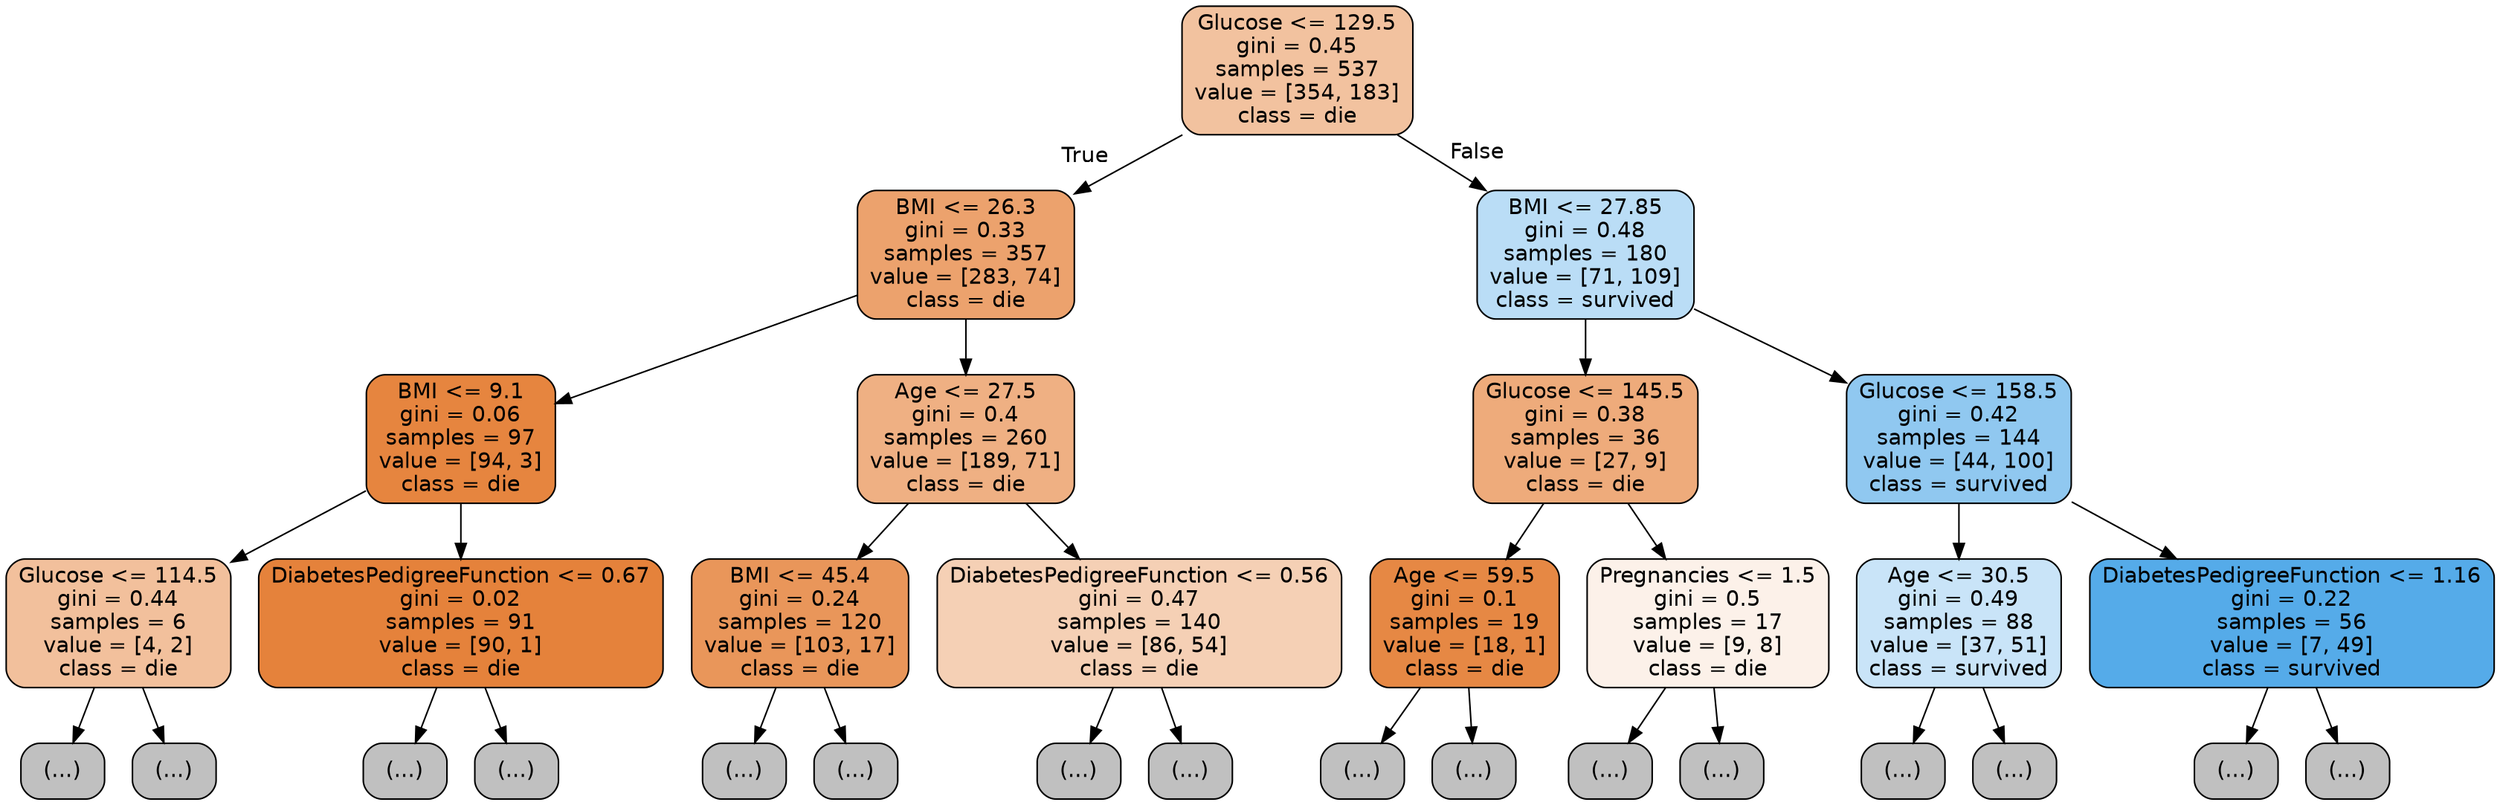 digraph Tree {
node [shape=box, style="filled, rounded", color="black", fontname="helvetica"] ;
edge [fontname="helvetica"] ;
0 [label="Glucose <= 129.5\ngini = 0.45\nsamples = 537\nvalue = [354, 183]\nclass = die", fillcolor="#f2c29f"] ;
1 [label="BMI <= 26.3\ngini = 0.33\nsamples = 357\nvalue = [283, 74]\nclass = die", fillcolor="#eca26d"] ;
0 -> 1 [labeldistance=2.5, labelangle=45, headlabel="True"] ;
2 [label="BMI <= 9.1\ngini = 0.06\nsamples = 97\nvalue = [94, 3]\nclass = die", fillcolor="#e6853f"] ;
1 -> 2 ;
3 [label="Glucose <= 114.5\ngini = 0.44\nsamples = 6\nvalue = [4, 2]\nclass = die", fillcolor="#f2c09c"] ;
2 -> 3 ;
4 [label="(...)", fillcolor="#C0C0C0"] ;
3 -> 4 ;
5 [label="(...)", fillcolor="#C0C0C0"] ;
3 -> 5 ;
6 [label="DiabetesPedigreeFunction <= 0.67\ngini = 0.02\nsamples = 91\nvalue = [90, 1]\nclass = die", fillcolor="#e5823b"] ;
2 -> 6 ;
7 [label="(...)", fillcolor="#C0C0C0"] ;
6 -> 7 ;
8 [label="(...)", fillcolor="#C0C0C0"] ;
6 -> 8 ;
11 [label="Age <= 27.5\ngini = 0.4\nsamples = 260\nvalue = [189, 71]\nclass = die", fillcolor="#efb083"] ;
1 -> 11 ;
12 [label="BMI <= 45.4\ngini = 0.24\nsamples = 120\nvalue = [103, 17]\nclass = die", fillcolor="#e9965a"] ;
11 -> 12 ;
13 [label="(...)", fillcolor="#C0C0C0"] ;
12 -> 13 ;
16 [label="(...)", fillcolor="#C0C0C0"] ;
12 -> 16 ;
19 [label="DiabetesPedigreeFunction <= 0.56\ngini = 0.47\nsamples = 140\nvalue = [86, 54]\nclass = die", fillcolor="#f5d0b5"] ;
11 -> 19 ;
20 [label="(...)", fillcolor="#C0C0C0"] ;
19 -> 20 ;
23 [label="(...)", fillcolor="#C0C0C0"] ;
19 -> 23 ;
26 [label="BMI <= 27.85\ngini = 0.48\nsamples = 180\nvalue = [71, 109]\nclass = survived", fillcolor="#baddf6"] ;
0 -> 26 [labeldistance=2.5, labelangle=-45, headlabel="False"] ;
27 [label="Glucose <= 145.5\ngini = 0.38\nsamples = 36\nvalue = [27, 9]\nclass = die", fillcolor="#eeab7b"] ;
26 -> 27 ;
28 [label="Age <= 59.5\ngini = 0.1\nsamples = 19\nvalue = [18, 1]\nclass = die", fillcolor="#e68844"] ;
27 -> 28 ;
29 [label="(...)", fillcolor="#C0C0C0"] ;
28 -> 29 ;
30 [label="(...)", fillcolor="#C0C0C0"] ;
28 -> 30 ;
33 [label="Pregnancies <= 1.5\ngini = 0.5\nsamples = 17\nvalue = [9, 8]\nclass = die", fillcolor="#fcf1e9"] ;
27 -> 33 ;
34 [label="(...)", fillcolor="#C0C0C0"] ;
33 -> 34 ;
35 [label="(...)", fillcolor="#C0C0C0"] ;
33 -> 35 ;
38 [label="Glucose <= 158.5\ngini = 0.42\nsamples = 144\nvalue = [44, 100]\nclass = survived", fillcolor="#90c8f0"] ;
26 -> 38 ;
39 [label="Age <= 30.5\ngini = 0.49\nsamples = 88\nvalue = [37, 51]\nclass = survived", fillcolor="#c9e4f8"] ;
38 -> 39 ;
40 [label="(...)", fillcolor="#C0C0C0"] ;
39 -> 40 ;
43 [label="(...)", fillcolor="#C0C0C0"] ;
39 -> 43 ;
46 [label="DiabetesPedigreeFunction <= 1.16\ngini = 0.22\nsamples = 56\nvalue = [7, 49]\nclass = survived", fillcolor="#55abe9"] ;
38 -> 46 ;
47 [label="(...)", fillcolor="#C0C0C0"] ;
46 -> 47 ;
50 [label="(...)", fillcolor="#C0C0C0"] ;
46 -> 50 ;
}